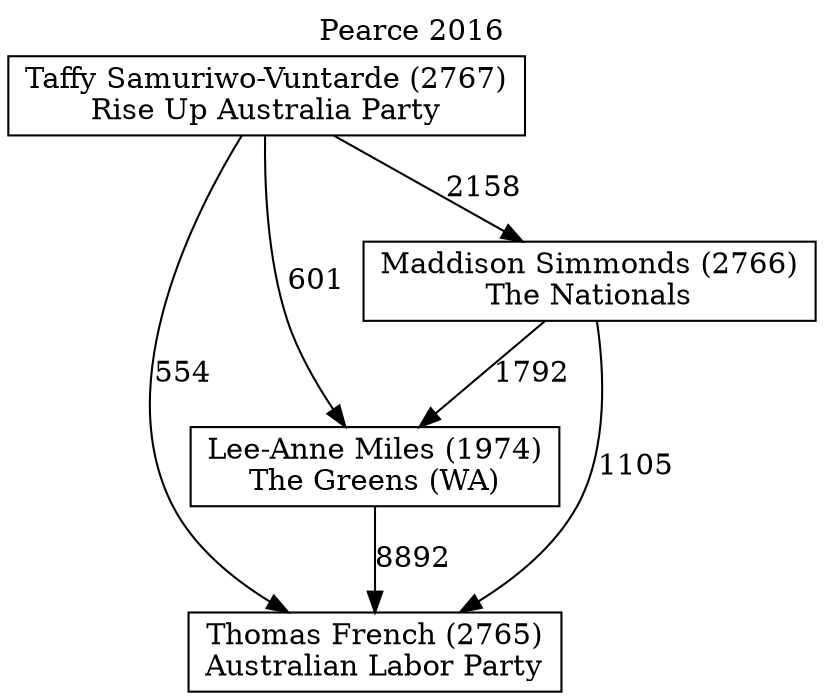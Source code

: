 // House preference flow
digraph "Thomas French (2765)_Pearce_2016" {
	graph [label="Pearce 2016" labelloc=t mclimit=10]
	node [shape=box]
	"Thomas French (2765)" [label="Thomas French (2765)
Australian Labor Party"]
	"Taffy Samuriwo-Vuntarde (2767)" [label="Taffy Samuriwo-Vuntarde (2767)
Rise Up Australia Party"]
	"Lee-Anne Miles (1974)" [label="Lee-Anne Miles (1974)
The Greens (WA)"]
	"Maddison Simmonds (2766)" [label="Maddison Simmonds (2766)
The Nationals"]
	"Maddison Simmonds (2766)" -> "Thomas French (2765)" [label=1105]
	"Maddison Simmonds (2766)" -> "Lee-Anne Miles (1974)" [label=1792]
	"Taffy Samuriwo-Vuntarde (2767)" -> "Maddison Simmonds (2766)" [label=2158]
	"Taffy Samuriwo-Vuntarde (2767)" -> "Lee-Anne Miles (1974)" [label=601]
	"Lee-Anne Miles (1974)" -> "Thomas French (2765)" [label=8892]
	"Taffy Samuriwo-Vuntarde (2767)" -> "Thomas French (2765)" [label=554]
}
